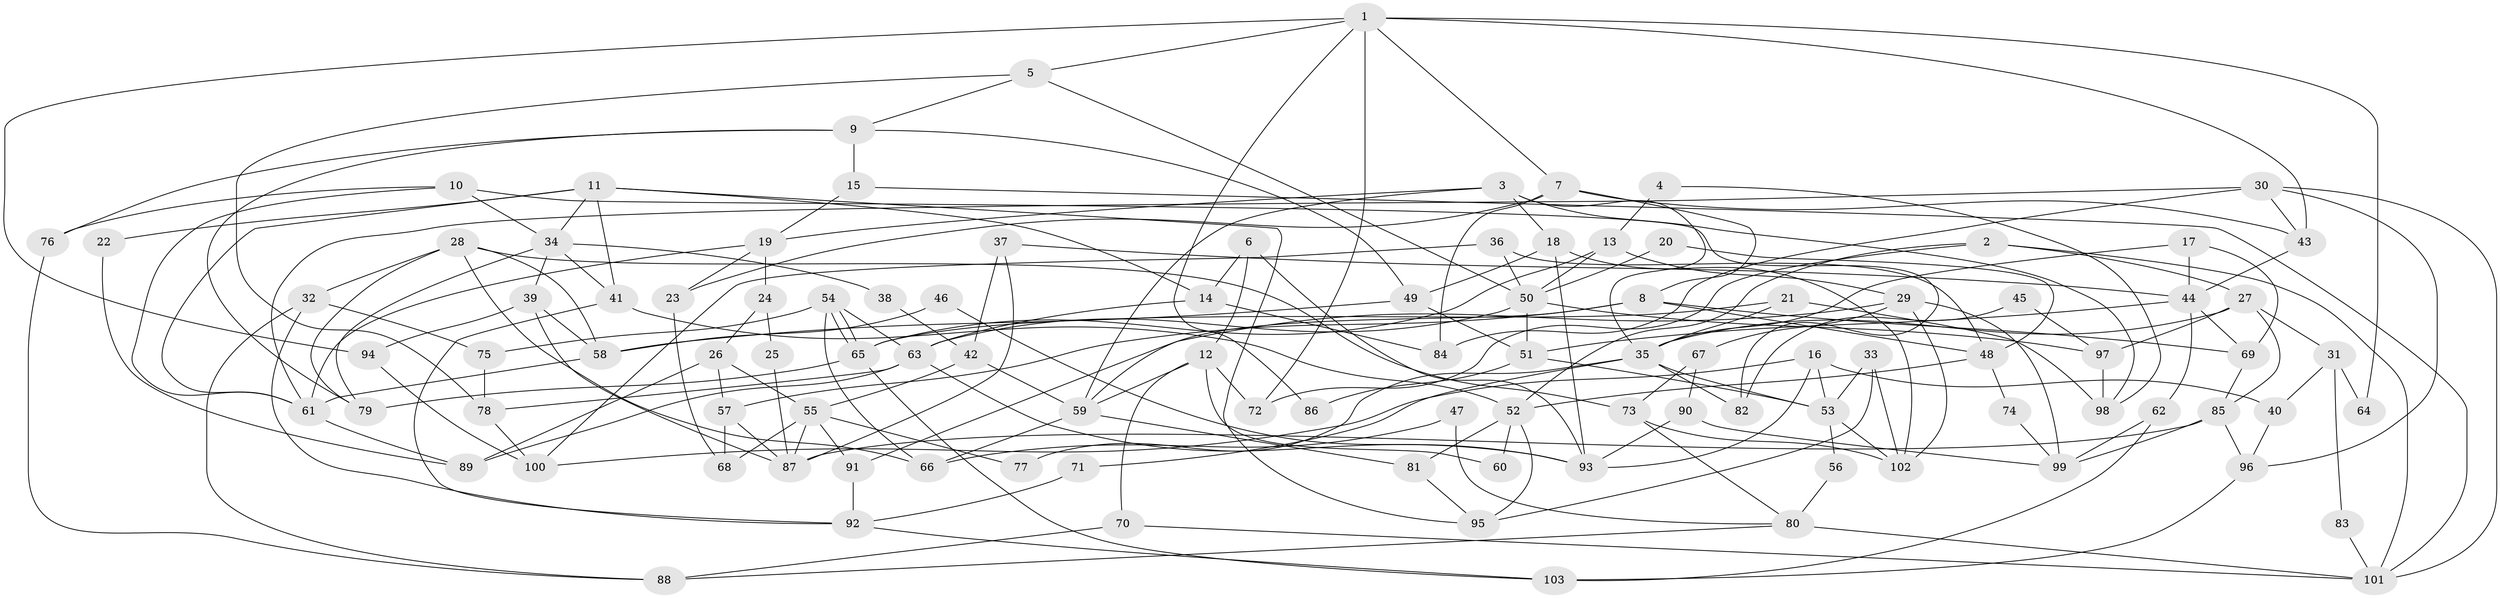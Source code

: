 // Generated by graph-tools (version 1.1) at 2025/15/03/09/25 04:15:03]
// undirected, 103 vertices, 206 edges
graph export_dot {
graph [start="1"]
  node [color=gray90,style=filled];
  1;
  2;
  3;
  4;
  5;
  6;
  7;
  8;
  9;
  10;
  11;
  12;
  13;
  14;
  15;
  16;
  17;
  18;
  19;
  20;
  21;
  22;
  23;
  24;
  25;
  26;
  27;
  28;
  29;
  30;
  31;
  32;
  33;
  34;
  35;
  36;
  37;
  38;
  39;
  40;
  41;
  42;
  43;
  44;
  45;
  46;
  47;
  48;
  49;
  50;
  51;
  52;
  53;
  54;
  55;
  56;
  57;
  58;
  59;
  60;
  61;
  62;
  63;
  64;
  65;
  66;
  67;
  68;
  69;
  70;
  71;
  72;
  73;
  74;
  75;
  76;
  77;
  78;
  79;
  80;
  81;
  82;
  83;
  84;
  85;
  86;
  87;
  88;
  89;
  90;
  91;
  92;
  93;
  94;
  95;
  96;
  97;
  98;
  99;
  100;
  101;
  102;
  103;
  1 -- 5;
  1 -- 7;
  1 -- 43;
  1 -- 64;
  1 -- 72;
  1 -- 86;
  1 -- 94;
  2 -- 27;
  2 -- 101;
  2 -- 52;
  2 -- 72;
  3 -- 18;
  3 -- 35;
  3 -- 19;
  3 -- 59;
  3 -- 98;
  4 -- 98;
  4 -- 13;
  5 -- 50;
  5 -- 9;
  5 -- 78;
  6 -- 12;
  6 -- 93;
  6 -- 14;
  7 -- 23;
  7 -- 43;
  7 -- 8;
  7 -- 84;
  8 -- 69;
  8 -- 48;
  8 -- 57;
  8 -- 59;
  9 -- 49;
  9 -- 15;
  9 -- 76;
  9 -- 79;
  10 -- 34;
  10 -- 76;
  10 -- 61;
  10 -- 82;
  11 -- 61;
  11 -- 95;
  11 -- 14;
  11 -- 22;
  11 -- 34;
  11 -- 41;
  12 -- 59;
  12 -- 72;
  12 -- 60;
  12 -- 70;
  13 -- 29;
  13 -- 65;
  13 -- 50;
  14 -- 63;
  14 -- 84;
  15 -- 101;
  15 -- 19;
  16 -- 53;
  16 -- 100;
  16 -- 40;
  16 -- 93;
  17 -- 44;
  17 -- 35;
  17 -- 69;
  18 -- 49;
  18 -- 93;
  18 -- 102;
  19 -- 61;
  19 -- 23;
  19 -- 24;
  20 -- 50;
  20 -- 48;
  21 -- 65;
  21 -- 98;
  21 -- 35;
  22 -- 89;
  23 -- 68;
  24 -- 26;
  24 -- 25;
  25 -- 87;
  26 -- 89;
  26 -- 55;
  26 -- 57;
  27 -- 85;
  27 -- 35;
  27 -- 31;
  27 -- 97;
  28 -- 58;
  28 -- 79;
  28 -- 32;
  28 -- 66;
  28 -- 73;
  29 -- 91;
  29 -- 102;
  29 -- 67;
  29 -- 99;
  30 -- 84;
  30 -- 43;
  30 -- 61;
  30 -- 96;
  30 -- 101;
  31 -- 40;
  31 -- 64;
  31 -- 83;
  32 -- 75;
  32 -- 88;
  32 -- 92;
  33 -- 102;
  33 -- 95;
  33 -- 53;
  34 -- 39;
  34 -- 38;
  34 -- 41;
  34 -- 79;
  35 -- 53;
  35 -- 71;
  35 -- 77;
  35 -- 82;
  36 -- 50;
  36 -- 48;
  36 -- 100;
  37 -- 44;
  37 -- 87;
  37 -- 42;
  38 -- 42;
  39 -- 87;
  39 -- 94;
  39 -- 58;
  40 -- 96;
  41 -- 52;
  41 -- 92;
  42 -- 59;
  42 -- 55;
  43 -- 44;
  44 -- 69;
  44 -- 62;
  44 -- 51;
  45 -- 97;
  45 -- 82;
  46 -- 93;
  46 -- 58;
  47 -- 66;
  47 -- 80;
  48 -- 52;
  48 -- 74;
  49 -- 51;
  49 -- 58;
  50 -- 63;
  50 -- 51;
  50 -- 97;
  51 -- 53;
  51 -- 86;
  52 -- 60;
  52 -- 81;
  52 -- 95;
  53 -- 56;
  53 -- 102;
  54 -- 66;
  54 -- 65;
  54 -- 65;
  54 -- 63;
  54 -- 75;
  55 -- 87;
  55 -- 68;
  55 -- 77;
  55 -- 91;
  56 -- 80;
  57 -- 68;
  57 -- 87;
  58 -- 61;
  59 -- 66;
  59 -- 81;
  61 -- 89;
  62 -- 103;
  62 -- 99;
  63 -- 78;
  63 -- 89;
  63 -- 93;
  65 -- 79;
  65 -- 103;
  67 -- 73;
  67 -- 90;
  69 -- 85;
  70 -- 101;
  70 -- 88;
  71 -- 92;
  73 -- 102;
  73 -- 80;
  74 -- 99;
  75 -- 78;
  76 -- 88;
  78 -- 100;
  80 -- 88;
  80 -- 101;
  81 -- 95;
  83 -- 101;
  85 -- 99;
  85 -- 96;
  85 -- 87;
  90 -- 93;
  90 -- 99;
  91 -- 92;
  92 -- 103;
  94 -- 100;
  96 -- 103;
  97 -- 98;
}

